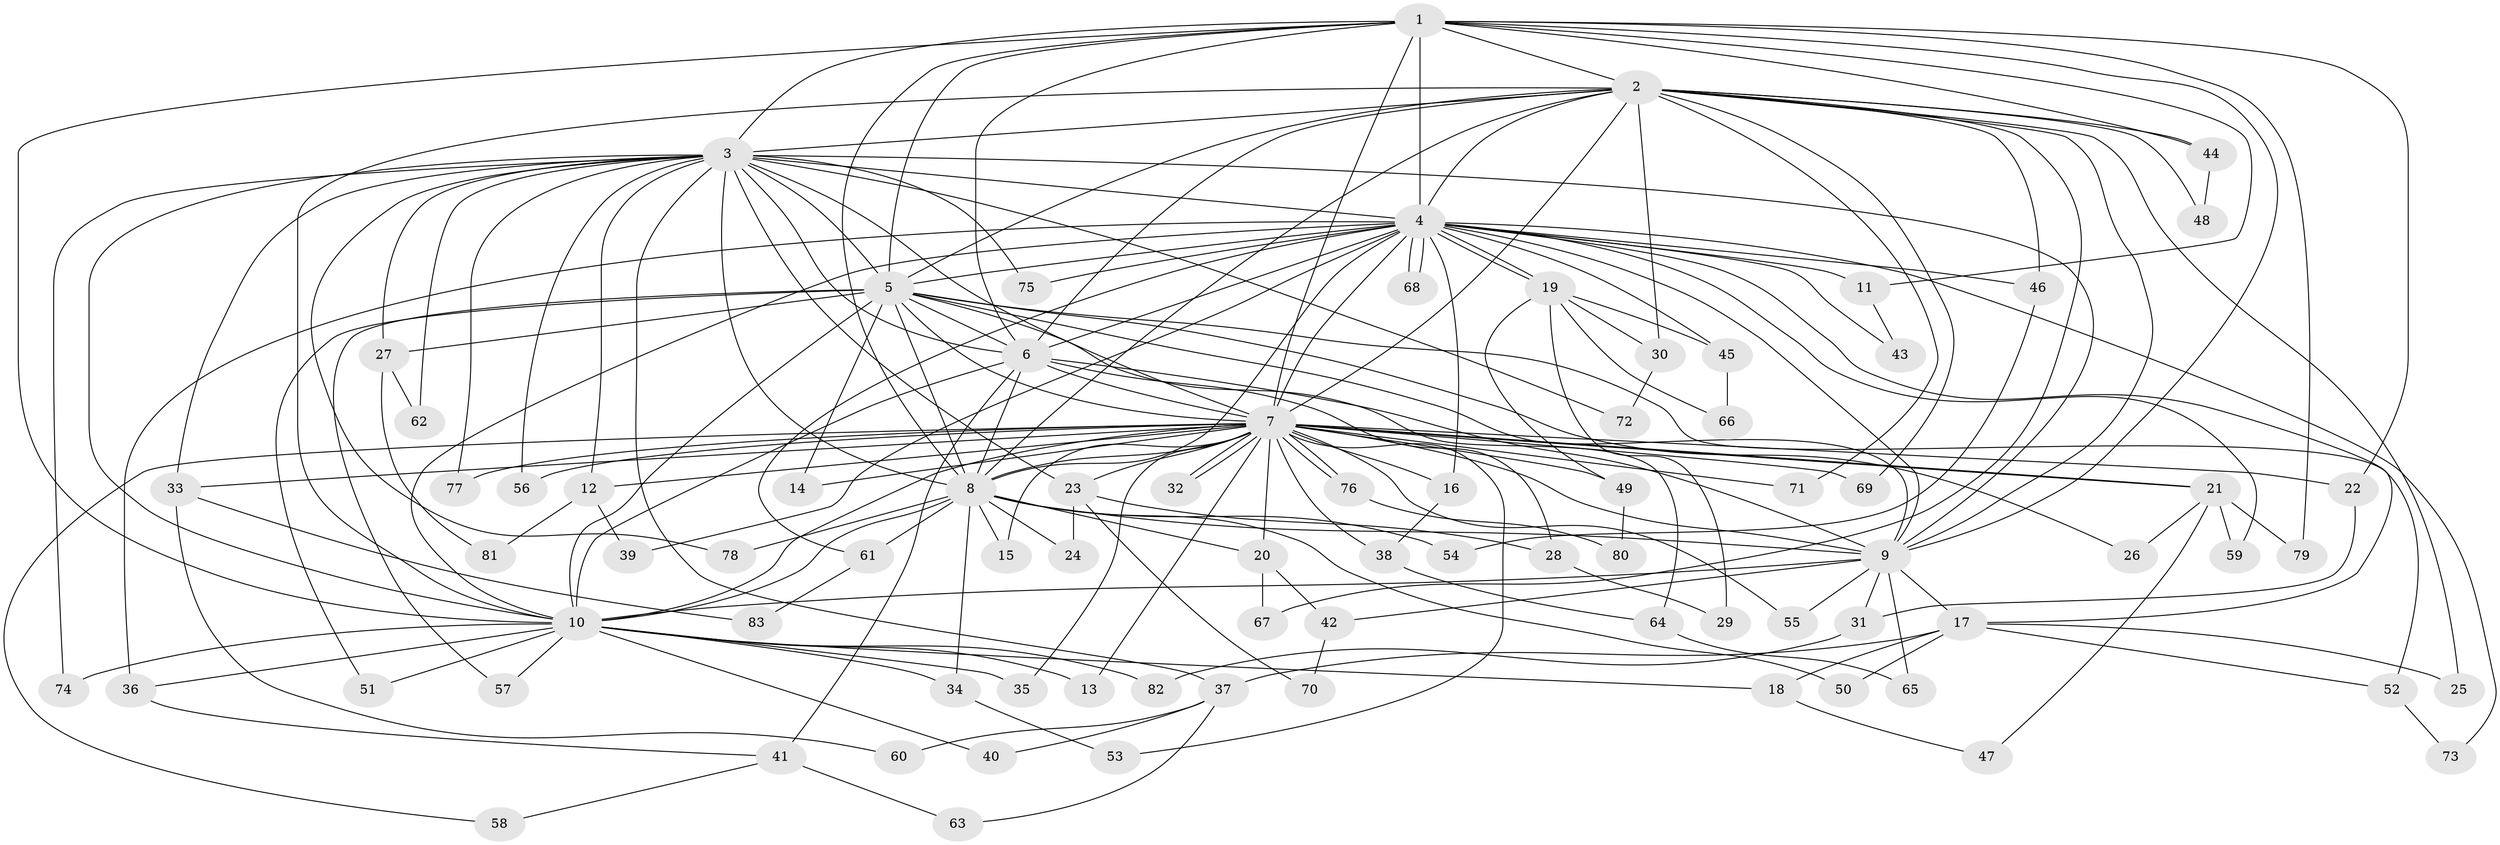 // coarse degree distribution, {10: 0.01639344262295082, 20: 0.01639344262295082, 32: 0.01639344262295082, 22: 0.01639344262295082, 14: 0.03278688524590164, 12: 0.01639344262295082, 3: 0.19672131147540983, 2: 0.5245901639344263, 8: 0.01639344262295082, 6: 0.01639344262295082, 5: 0.04918032786885246, 4: 0.03278688524590164, 1: 0.04918032786885246}
// Generated by graph-tools (version 1.1) at 2025/23/03/03/25 07:23:47]
// undirected, 83 vertices, 191 edges
graph export_dot {
graph [start="1"]
  node [color=gray90,style=filled];
  1;
  2;
  3;
  4;
  5;
  6;
  7;
  8;
  9;
  10;
  11;
  12;
  13;
  14;
  15;
  16;
  17;
  18;
  19;
  20;
  21;
  22;
  23;
  24;
  25;
  26;
  27;
  28;
  29;
  30;
  31;
  32;
  33;
  34;
  35;
  36;
  37;
  38;
  39;
  40;
  41;
  42;
  43;
  44;
  45;
  46;
  47;
  48;
  49;
  50;
  51;
  52;
  53;
  54;
  55;
  56;
  57;
  58;
  59;
  60;
  61;
  62;
  63;
  64;
  65;
  66;
  67;
  68;
  69;
  70;
  71;
  72;
  73;
  74;
  75;
  76;
  77;
  78;
  79;
  80;
  81;
  82;
  83;
  1 -- 2;
  1 -- 3;
  1 -- 4;
  1 -- 5;
  1 -- 6;
  1 -- 7;
  1 -- 8;
  1 -- 9;
  1 -- 10;
  1 -- 11;
  1 -- 22;
  1 -- 44;
  1 -- 79;
  2 -- 3;
  2 -- 4;
  2 -- 5;
  2 -- 6;
  2 -- 7;
  2 -- 8;
  2 -- 9;
  2 -- 10;
  2 -- 25;
  2 -- 30;
  2 -- 44;
  2 -- 46;
  2 -- 48;
  2 -- 67;
  2 -- 69;
  2 -- 71;
  3 -- 4;
  3 -- 5;
  3 -- 6;
  3 -- 7;
  3 -- 8;
  3 -- 9;
  3 -- 10;
  3 -- 12;
  3 -- 23;
  3 -- 27;
  3 -- 33;
  3 -- 37;
  3 -- 56;
  3 -- 62;
  3 -- 72;
  3 -- 74;
  3 -- 75;
  3 -- 77;
  3 -- 78;
  4 -- 5;
  4 -- 6;
  4 -- 7;
  4 -- 8;
  4 -- 9;
  4 -- 10;
  4 -- 11;
  4 -- 16;
  4 -- 17;
  4 -- 19;
  4 -- 19;
  4 -- 36;
  4 -- 39;
  4 -- 43;
  4 -- 45;
  4 -- 46;
  4 -- 59;
  4 -- 61;
  4 -- 68;
  4 -- 68;
  4 -- 73;
  4 -- 75;
  5 -- 6;
  5 -- 7;
  5 -- 8;
  5 -- 9;
  5 -- 10;
  5 -- 14;
  5 -- 26;
  5 -- 27;
  5 -- 51;
  5 -- 52;
  5 -- 57;
  5 -- 64;
  6 -- 7;
  6 -- 8;
  6 -- 9;
  6 -- 10;
  6 -- 28;
  6 -- 41;
  7 -- 8;
  7 -- 9;
  7 -- 10;
  7 -- 12;
  7 -- 13;
  7 -- 14;
  7 -- 15;
  7 -- 16;
  7 -- 20;
  7 -- 21;
  7 -- 21;
  7 -- 22;
  7 -- 23;
  7 -- 32;
  7 -- 32;
  7 -- 33;
  7 -- 35;
  7 -- 38;
  7 -- 49;
  7 -- 53;
  7 -- 55;
  7 -- 56;
  7 -- 58;
  7 -- 69;
  7 -- 71;
  7 -- 76;
  7 -- 76;
  7 -- 77;
  8 -- 9;
  8 -- 10;
  8 -- 15;
  8 -- 20;
  8 -- 24;
  8 -- 34;
  8 -- 50;
  8 -- 54;
  8 -- 61;
  8 -- 78;
  9 -- 10;
  9 -- 17;
  9 -- 31;
  9 -- 42;
  9 -- 55;
  9 -- 65;
  10 -- 13;
  10 -- 18;
  10 -- 34;
  10 -- 35;
  10 -- 36;
  10 -- 40;
  10 -- 51;
  10 -- 57;
  10 -- 74;
  10 -- 82;
  11 -- 43;
  12 -- 39;
  12 -- 81;
  16 -- 38;
  17 -- 18;
  17 -- 25;
  17 -- 37;
  17 -- 50;
  17 -- 52;
  18 -- 47;
  19 -- 29;
  19 -- 30;
  19 -- 45;
  19 -- 49;
  19 -- 66;
  20 -- 42;
  20 -- 67;
  21 -- 26;
  21 -- 47;
  21 -- 59;
  21 -- 79;
  22 -- 31;
  23 -- 24;
  23 -- 28;
  23 -- 70;
  27 -- 62;
  27 -- 81;
  28 -- 29;
  30 -- 72;
  31 -- 82;
  33 -- 60;
  33 -- 83;
  34 -- 53;
  36 -- 41;
  37 -- 40;
  37 -- 60;
  37 -- 63;
  38 -- 64;
  41 -- 58;
  41 -- 63;
  42 -- 70;
  44 -- 48;
  45 -- 66;
  46 -- 54;
  49 -- 80;
  52 -- 73;
  61 -- 83;
  64 -- 65;
  76 -- 80;
}
